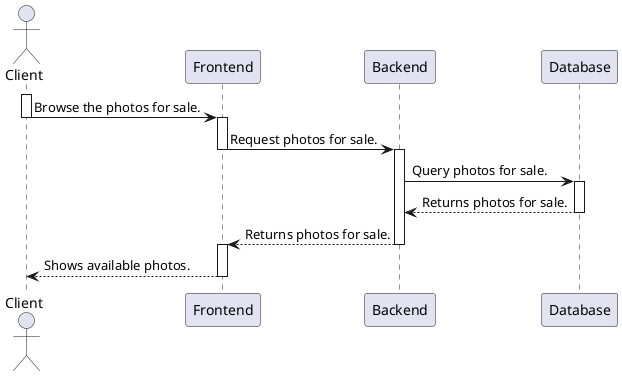 @startuml ViewPurchasedPhotos

actor Client
participant Frontend
participant Backend
participant Database

activate Client
Client -> Frontend: Browse the photos for sale.
deactivate Client
activate Frontend
Frontend -> Backend: Request photos for sale.
deactivate Frontend
activate Backend
Backend -> Database: Query photos for sale.
activate Database
Database --> Backend: Returns photos for sale.
deactivate Database
Backend --> Frontend: Returns photos for sale.
deactivate Backend
activate Frontend
Frontend --> Client: Shows available photos.
deactivate Frontend

@enduml